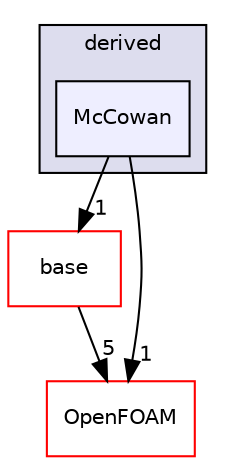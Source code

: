 digraph "src/waveModels/waveGenerationModels/derived/McCowan" {
  bgcolor=transparent;
  compound=true
  node [ fontsize="10", fontname="Helvetica"];
  edge [ labelfontsize="10", labelfontname="Helvetica"];
  subgraph clusterdir_0d5b02f5e377897adf99f293bf94aa3d {
    graph [ bgcolor="#ddddee", pencolor="black", label="derived" fontname="Helvetica", fontsize="10", URL="dir_0d5b02f5e377897adf99f293bf94aa3d.html"]
  dir_b4891a8f1c0b86c04d59f53c0030c2a1 [shape=box, label="McCowan", style="filled", fillcolor="#eeeeff", pencolor="black", URL="dir_b4891a8f1c0b86c04d59f53c0030c2a1.html"];
  }
  dir_8b3e8305750f57279d38dda6619c99cf [shape=box label="base" color="red" URL="dir_8b3e8305750f57279d38dda6619c99cf.html"];
  dir_c5473ff19b20e6ec4dfe5c310b3778a8 [shape=box label="OpenFOAM" color="red" URL="dir_c5473ff19b20e6ec4dfe5c310b3778a8.html"];
  dir_b4891a8f1c0b86c04d59f53c0030c2a1->dir_8b3e8305750f57279d38dda6619c99cf [headlabel="1", labeldistance=1.5 headhref="dir_004136_004126.html"];
  dir_b4891a8f1c0b86c04d59f53c0030c2a1->dir_c5473ff19b20e6ec4dfe5c310b3778a8 [headlabel="1", labeldistance=1.5 headhref="dir_004136_002151.html"];
  dir_8b3e8305750f57279d38dda6619c99cf->dir_c5473ff19b20e6ec4dfe5c310b3778a8 [headlabel="5", labeldistance=1.5 headhref="dir_004126_002151.html"];
}
